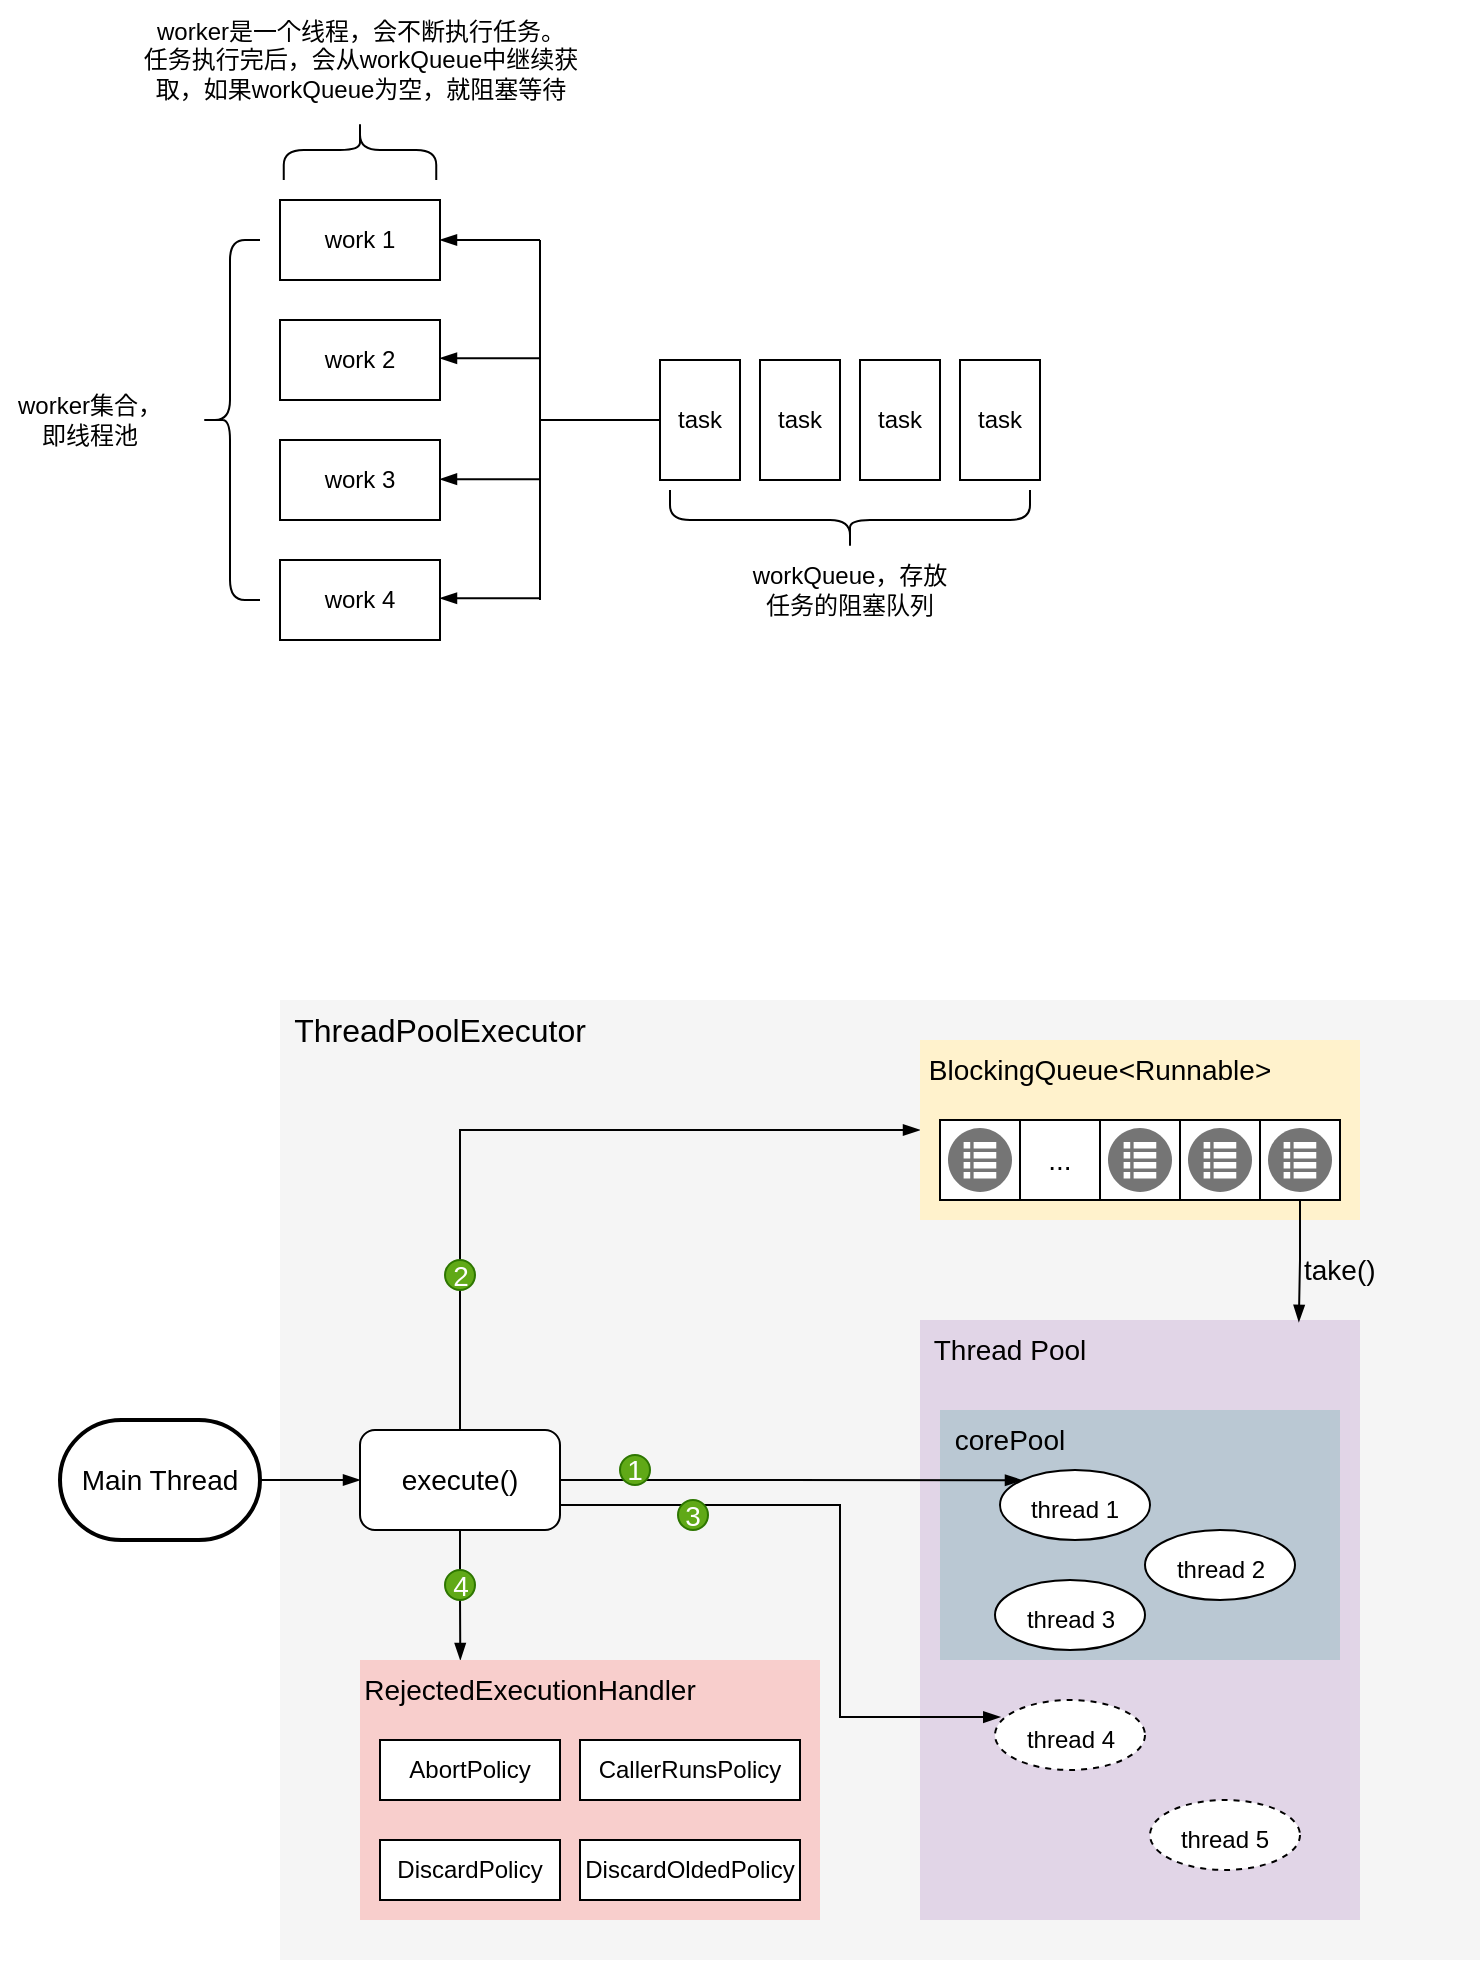 <mxfile version="20.1.1" type="github">
  <diagram id="XIDQJYdYmwVAsooqswqh" name="Page-1">
    <mxGraphModel dx="1261" dy="788" grid="1" gridSize="10" guides="1" tooltips="1" connect="1" arrows="1" fold="1" page="1" pageScale="1" pageWidth="827" pageHeight="1169" math="0" shadow="0">
      <root>
        <mxCell id="0" />
        <mxCell id="1" parent="0" />
        <mxCell id="QniNfG86rQvx6eTEdX7I-1" value="work 1" style="rounded=0;whiteSpace=wrap;html=1;" parent="1" vertex="1">
          <mxGeometry x="200" y="120" width="80" height="40" as="geometry" />
        </mxCell>
        <mxCell id="QniNfG86rQvx6eTEdX7I-2" value="work 2" style="rounded=0;whiteSpace=wrap;html=1;" parent="1" vertex="1">
          <mxGeometry x="200" y="180" width="80" height="40" as="geometry" />
        </mxCell>
        <mxCell id="QniNfG86rQvx6eTEdX7I-3" value="work 3" style="rounded=0;whiteSpace=wrap;html=1;" parent="1" vertex="1">
          <mxGeometry x="200" y="240" width="80" height="40" as="geometry" />
        </mxCell>
        <mxCell id="QniNfG86rQvx6eTEdX7I-4" value="work 4" style="rounded=0;whiteSpace=wrap;html=1;" parent="1" vertex="1">
          <mxGeometry x="200" y="300" width="80" height="40" as="geometry" />
        </mxCell>
        <mxCell id="QniNfG86rQvx6eTEdX7I-5" value="" style="shape=curlyBracket;whiteSpace=wrap;html=1;rounded=1;" parent="1" vertex="1">
          <mxGeometry x="160" y="140" width="30" height="180" as="geometry" />
        </mxCell>
        <mxCell id="QniNfG86rQvx6eTEdX7I-6" value="" style="shape=curlyBracket;whiteSpace=wrap;html=1;rounded=1;rotation=90;size=0.5;" parent="1" vertex="1">
          <mxGeometry x="225" y="56.88" width="30" height="76.25" as="geometry" />
        </mxCell>
        <mxCell id="QniNfG86rQvx6eTEdX7I-7" value="task" style="rounded=0;whiteSpace=wrap;html=1;" parent="1" vertex="1">
          <mxGeometry x="390" y="200" width="40" height="60" as="geometry" />
        </mxCell>
        <mxCell id="QniNfG86rQvx6eTEdX7I-10" value="task" style="rounded=0;whiteSpace=wrap;html=1;" parent="1" vertex="1">
          <mxGeometry x="440" y="200" width="40" height="60" as="geometry" />
        </mxCell>
        <mxCell id="QniNfG86rQvx6eTEdX7I-11" value="task" style="rounded=0;whiteSpace=wrap;html=1;" parent="1" vertex="1">
          <mxGeometry x="490" y="200" width="40" height="60" as="geometry" />
        </mxCell>
        <mxCell id="QniNfG86rQvx6eTEdX7I-12" value="task" style="rounded=0;whiteSpace=wrap;html=1;" parent="1" vertex="1">
          <mxGeometry x="540" y="200" width="40" height="60" as="geometry" />
        </mxCell>
        <mxCell id="QniNfG86rQvx6eTEdX7I-13" value="" style="shape=curlyBracket;whiteSpace=wrap;html=1;rounded=1;rotation=-90;" parent="1" vertex="1">
          <mxGeometry x="470" y="190" width="30" height="180" as="geometry" />
        </mxCell>
        <mxCell id="QniNfG86rQvx6eTEdX7I-14" value="worker是一个线程，会不断执行任务。&lt;br&gt;任务执行完后，会从workQueue中继续获取，如果workQueue为空，就阻塞等待" style="text;html=1;strokeColor=none;fillColor=none;align=center;verticalAlign=middle;whiteSpace=wrap;rounded=0;" parent="1" vertex="1">
          <mxGeometry x="127.5" y="20" width="225" height="60" as="geometry" />
        </mxCell>
        <mxCell id="QniNfG86rQvx6eTEdX7I-15" value="worker集合，&lt;br&gt;即线程池" style="text;html=1;strokeColor=none;fillColor=none;align=center;verticalAlign=middle;whiteSpace=wrap;rounded=0;" parent="1" vertex="1">
          <mxGeometry x="60" y="215" width="90" height="30" as="geometry" />
        </mxCell>
        <mxCell id="QniNfG86rQvx6eTEdX7I-16" value="workQueue，存放任务的阻塞队列" style="text;html=1;strokeColor=none;fillColor=none;align=center;verticalAlign=middle;whiteSpace=wrap;rounded=0;" parent="1" vertex="1">
          <mxGeometry x="435" y="300" width="100" height="30" as="geometry" />
        </mxCell>
        <mxCell id="QniNfG86rQvx6eTEdX7I-18" value="" style="endArrow=blockThin;html=1;rounded=0;entryX=1;entryY=0.5;entryDx=0;entryDy=0;endFill=1;" parent="1" target="QniNfG86rQvx6eTEdX7I-1" edge="1">
          <mxGeometry width="50" height="50" relative="1" as="geometry">
            <mxPoint x="330" y="140" as="sourcePoint" />
            <mxPoint x="470" y="160" as="targetPoint" />
          </mxGeometry>
        </mxCell>
        <mxCell id="QniNfG86rQvx6eTEdX7I-19" value="" style="endArrow=blockThin;html=1;rounded=0;entryX=1;entryY=0.5;entryDx=0;entryDy=0;endFill=1;" parent="1" edge="1">
          <mxGeometry width="50" height="50" relative="1" as="geometry">
            <mxPoint x="330" y="199.13" as="sourcePoint" />
            <mxPoint x="280" y="199.13" as="targetPoint" />
          </mxGeometry>
        </mxCell>
        <mxCell id="QniNfG86rQvx6eTEdX7I-20" value="" style="endArrow=blockThin;html=1;rounded=0;entryX=1;entryY=0.5;entryDx=0;entryDy=0;endFill=1;" parent="1" edge="1">
          <mxGeometry width="50" height="50" relative="1" as="geometry">
            <mxPoint x="330" y="259.57" as="sourcePoint" />
            <mxPoint x="280" y="259.57" as="targetPoint" />
          </mxGeometry>
        </mxCell>
        <mxCell id="QniNfG86rQvx6eTEdX7I-21" value="" style="endArrow=blockThin;html=1;rounded=0;entryX=1;entryY=0.5;entryDx=0;entryDy=0;endFill=1;" parent="1" edge="1">
          <mxGeometry width="50" height="50" relative="1" as="geometry">
            <mxPoint x="330" y="319.13" as="sourcePoint" />
            <mxPoint x="280" y="319.13" as="targetPoint" />
          </mxGeometry>
        </mxCell>
        <mxCell id="QniNfG86rQvx6eTEdX7I-22" value="" style="endArrow=none;html=1;rounded=0;" parent="1" edge="1">
          <mxGeometry width="50" height="50" relative="1" as="geometry">
            <mxPoint x="330" y="320" as="sourcePoint" />
            <mxPoint x="330" y="140" as="targetPoint" />
          </mxGeometry>
        </mxCell>
        <mxCell id="QniNfG86rQvx6eTEdX7I-23" value="" style="endArrow=none;html=1;rounded=0;entryX=0;entryY=0.5;entryDx=0;entryDy=0;" parent="1" target="QniNfG86rQvx6eTEdX7I-7" edge="1">
          <mxGeometry width="50" height="50" relative="1" as="geometry">
            <mxPoint x="330" y="230" as="sourcePoint" />
            <mxPoint x="470" y="160" as="targetPoint" />
          </mxGeometry>
        </mxCell>
        <mxCell id="AW1LEWpmzd-rb1zfkhtk-1" value="" style="rounded=0;whiteSpace=wrap;html=1;fillColor=#f5f5f5;strokeColor=none;fontColor=#333333;" vertex="1" parent="1">
          <mxGeometry x="200" y="520" width="600" height="480" as="geometry" />
        </mxCell>
        <mxCell id="AW1LEWpmzd-rb1zfkhtk-39" style="edgeStyle=orthogonalEdgeStyle;rounded=0;orthogonalLoop=1;jettySize=auto;html=1;exitX=0.5;exitY=0;exitDx=0;exitDy=0;fontSize=14;endArrow=blockThin;endFill=1;entryX=0;entryY=0.5;entryDx=0;entryDy=0;" edge="1" parent="1" source="AW1LEWpmzd-rb1zfkhtk-2" target="AW1LEWpmzd-rb1zfkhtk-3">
          <mxGeometry relative="1" as="geometry" />
        </mxCell>
        <mxCell id="AW1LEWpmzd-rb1zfkhtk-40" style="edgeStyle=orthogonalEdgeStyle;rounded=0;orthogonalLoop=1;jettySize=auto;html=1;exitX=0.5;exitY=1;exitDx=0;exitDy=0;entryX=0.295;entryY=0;entryDx=0;entryDy=0;entryPerimeter=0;fontSize=14;endArrow=blockThin;endFill=1;" edge="1" parent="1" source="AW1LEWpmzd-rb1zfkhtk-2" target="AW1LEWpmzd-rb1zfkhtk-30">
          <mxGeometry relative="1" as="geometry" />
        </mxCell>
        <mxCell id="AW1LEWpmzd-rb1zfkhtk-2" value="&lt;font style=&quot;font-size: 14px;&quot;&gt;execute()&lt;/font&gt;" style="rounded=1;whiteSpace=wrap;html=1;" vertex="1" parent="1">
          <mxGeometry x="240" y="735" width="100" height="50" as="geometry" />
        </mxCell>
        <mxCell id="AW1LEWpmzd-rb1zfkhtk-3" value="" style="rounded=0;whiteSpace=wrap;html=1;fontSize=14;fillColor=#fff2cc;strokeColor=none;" vertex="1" parent="1">
          <mxGeometry x="520" y="540" width="220" height="90" as="geometry" />
        </mxCell>
        <mxCell id="AW1LEWpmzd-rb1zfkhtk-4" value="" style="rounded=0;whiteSpace=wrap;html=1;fontSize=14;" vertex="1" parent="1">
          <mxGeometry x="530" y="580" width="40" height="40" as="geometry" />
        </mxCell>
        <mxCell id="AW1LEWpmzd-rb1zfkhtk-5" value="" style="rounded=0;whiteSpace=wrap;html=1;fontSize=14;" vertex="1" parent="1">
          <mxGeometry x="570" y="580" width="40" height="40" as="geometry" />
        </mxCell>
        <mxCell id="AW1LEWpmzd-rb1zfkhtk-6" value="" style="rounded=0;whiteSpace=wrap;html=1;fontSize=14;" vertex="1" parent="1">
          <mxGeometry x="610" y="580" width="40" height="40" as="geometry" />
        </mxCell>
        <mxCell id="AW1LEWpmzd-rb1zfkhtk-7" value="" style="rounded=0;whiteSpace=wrap;html=1;fontSize=14;" vertex="1" parent="1">
          <mxGeometry x="650" y="580" width="40" height="40" as="geometry" />
        </mxCell>
        <mxCell id="AW1LEWpmzd-rb1zfkhtk-8" value="" style="rounded=0;whiteSpace=wrap;html=1;fontSize=14;" vertex="1" parent="1">
          <mxGeometry x="690" y="580" width="40" height="40" as="geometry" />
        </mxCell>
        <mxCell id="AW1LEWpmzd-rb1zfkhtk-11" value="" style="sketch=0;dashed=0;connectable=0;html=1;fillColor=#757575;strokeColor=none;shape=mxgraph.gcp2.task_queues;part=1;labelPosition=right;verticalLabelPosition=middle;align=left;verticalAlign=middle;spacingLeft=5;fontSize=12;" vertex="1" parent="1">
          <mxGeometry x="534" y="584" width="32" height="32" as="geometry" />
        </mxCell>
        <mxCell id="AW1LEWpmzd-rb1zfkhtk-13" value="" style="sketch=0;dashed=0;connectable=0;html=1;fillColor=#757575;strokeColor=none;shape=mxgraph.gcp2.task_queues;part=1;labelPosition=right;verticalLabelPosition=middle;align=left;verticalAlign=middle;spacingLeft=5;fontSize=12;" vertex="1" parent="1">
          <mxGeometry x="654" y="584" width="32" height="32" as="geometry" />
        </mxCell>
        <mxCell id="AW1LEWpmzd-rb1zfkhtk-14" value="" style="sketch=0;dashed=0;connectable=0;html=1;fillColor=#757575;strokeColor=none;shape=mxgraph.gcp2.task_queues;part=1;labelPosition=right;verticalLabelPosition=middle;align=left;verticalAlign=middle;spacingLeft=5;fontSize=12;" vertex="1" parent="1">
          <mxGeometry x="694" y="584" width="32" height="32" as="geometry" />
        </mxCell>
        <mxCell id="AW1LEWpmzd-rb1zfkhtk-15" value="" style="sketch=0;dashed=0;connectable=0;html=1;fillColor=#757575;strokeColor=none;shape=mxgraph.gcp2.task_queues;part=1;labelPosition=right;verticalLabelPosition=middle;align=left;verticalAlign=middle;spacingLeft=5;fontSize=12;" vertex="1" parent="1">
          <mxGeometry x="614" y="584" width="32" height="32" as="geometry" />
        </mxCell>
        <mxCell id="AW1LEWpmzd-rb1zfkhtk-16" value="..." style="text;html=1;strokeColor=none;fillColor=none;align=center;verticalAlign=middle;whiteSpace=wrap;rounded=0;fontSize=14;" vertex="1" parent="1">
          <mxGeometry x="575" y="585" width="30" height="30" as="geometry" />
        </mxCell>
        <mxCell id="AW1LEWpmzd-rb1zfkhtk-17" value="BlockingQueue&amp;lt;Runnable&amp;gt;" style="text;html=1;strokeColor=none;fillColor=none;align=center;verticalAlign=middle;whiteSpace=wrap;rounded=0;fontSize=14;" vertex="1" parent="1">
          <mxGeometry x="520" y="540" width="180" height="30" as="geometry" />
        </mxCell>
        <mxCell id="AW1LEWpmzd-rb1zfkhtk-18" value="" style="rounded=0;whiteSpace=wrap;html=1;fontSize=14;fillColor=#e1d5e7;strokeColor=none;" vertex="1" parent="1">
          <mxGeometry x="520" y="680" width="220" height="300" as="geometry" />
        </mxCell>
        <mxCell id="AW1LEWpmzd-rb1zfkhtk-19" value="Thread Pool" style="text;html=1;strokeColor=none;fillColor=none;align=center;verticalAlign=middle;whiteSpace=wrap;rounded=0;fontSize=14;" vertex="1" parent="1">
          <mxGeometry x="520" y="680" width="90" height="30" as="geometry" />
        </mxCell>
        <mxCell id="AW1LEWpmzd-rb1zfkhtk-20" value="" style="rounded=0;whiteSpace=wrap;html=1;fontSize=14;strokeColor=none;fillColor=#bac8d3;" vertex="1" parent="1">
          <mxGeometry x="530" y="725" width="200" height="125" as="geometry" />
        </mxCell>
        <mxCell id="AW1LEWpmzd-rb1zfkhtk-21" value="corePool" style="text;html=1;strokeColor=none;fillColor=none;align=center;verticalAlign=middle;whiteSpace=wrap;rounded=0;fontSize=14;" vertex="1" parent="1">
          <mxGeometry x="530" y="725" width="70" height="30" as="geometry" />
        </mxCell>
        <mxCell id="AW1LEWpmzd-rb1zfkhtk-22" value="" style="rounded=0;whiteSpace=wrap;html=1;fontSize=14;fillColor=#f8cecc;strokeColor=none;" vertex="1" parent="1">
          <mxGeometry x="240" y="850" width="230" height="130" as="geometry" />
        </mxCell>
        <mxCell id="AW1LEWpmzd-rb1zfkhtk-23" value="&lt;font style=&quot;font-size: 16px;&quot;&gt;ThreadPoolExecutor&lt;/font&gt;" style="text;html=1;strokeColor=none;fillColor=none;align=center;verticalAlign=middle;whiteSpace=wrap;rounded=0;fontSize=14;" vertex="1" parent="1">
          <mxGeometry x="200" y="520" width="160" height="30" as="geometry" />
        </mxCell>
        <mxCell id="AW1LEWpmzd-rb1zfkhtk-25" value="&lt;font style=&quot;font-size: 12px;&quot;&gt;thread 1&lt;/font&gt;" style="ellipse;whiteSpace=wrap;html=1;fontSize=16;" vertex="1" parent="1">
          <mxGeometry x="560" y="755" width="75" height="35" as="geometry" />
        </mxCell>
        <mxCell id="AW1LEWpmzd-rb1zfkhtk-26" value="&lt;font style=&quot;font-size: 12px;&quot;&gt;thread 2&lt;/font&gt;" style="ellipse;whiteSpace=wrap;html=1;fontSize=16;" vertex="1" parent="1">
          <mxGeometry x="632.5" y="785" width="75" height="35" as="geometry" />
        </mxCell>
        <mxCell id="AW1LEWpmzd-rb1zfkhtk-27" value="&lt;font style=&quot;font-size: 12px;&quot;&gt;thread 3&lt;/font&gt;" style="ellipse;whiteSpace=wrap;html=1;fontSize=16;" vertex="1" parent="1">
          <mxGeometry x="557.5" y="810" width="75" height="35" as="geometry" />
        </mxCell>
        <mxCell id="AW1LEWpmzd-rb1zfkhtk-28" value="&lt;font style=&quot;font-size: 12px;&quot;&gt;thread 4&lt;/font&gt;" style="ellipse;whiteSpace=wrap;html=1;fontSize=16;dashed=1;" vertex="1" parent="1">
          <mxGeometry x="557.5" y="870" width="75" height="35" as="geometry" />
        </mxCell>
        <mxCell id="AW1LEWpmzd-rb1zfkhtk-29" value="&lt;font style=&quot;font-size: 12px;&quot;&gt;thread 5&lt;/font&gt;" style="ellipse;whiteSpace=wrap;html=1;fontSize=16;dashed=1;" vertex="1" parent="1">
          <mxGeometry x="635" y="920" width="75" height="35" as="geometry" />
        </mxCell>
        <mxCell id="AW1LEWpmzd-rb1zfkhtk-30" value="RejectedExecutionHandler" style="text;html=1;strokeColor=none;fillColor=none;align=center;verticalAlign=middle;whiteSpace=wrap;rounded=0;fontSize=14;" vertex="1" parent="1">
          <mxGeometry x="240" y="850" width="170" height="30" as="geometry" />
        </mxCell>
        <mxCell id="AW1LEWpmzd-rb1zfkhtk-31" value="AbortPolicy" style="rounded=0;whiteSpace=wrap;html=1;fontSize=12;" vertex="1" parent="1">
          <mxGeometry x="250" y="890" width="90" height="30" as="geometry" />
        </mxCell>
        <mxCell id="AW1LEWpmzd-rb1zfkhtk-32" value="CallerRunsPolicy" style="rounded=0;whiteSpace=wrap;html=1;fontSize=12;" vertex="1" parent="1">
          <mxGeometry x="350" y="890" width="110" height="30" as="geometry" />
        </mxCell>
        <mxCell id="AW1LEWpmzd-rb1zfkhtk-33" value="DiscardPolicy" style="rounded=0;whiteSpace=wrap;html=1;fontSize=12;" vertex="1" parent="1">
          <mxGeometry x="250" y="940" width="90" height="30" as="geometry" />
        </mxCell>
        <mxCell id="AW1LEWpmzd-rb1zfkhtk-34" value="DiscardOldedPolicy" style="rounded=0;whiteSpace=wrap;html=1;fontSize=12;" vertex="1" parent="1">
          <mxGeometry x="350" y="940" width="110" height="30" as="geometry" />
        </mxCell>
        <mxCell id="AW1LEWpmzd-rb1zfkhtk-37" style="edgeStyle=orthogonalEdgeStyle;rounded=0;orthogonalLoop=1;jettySize=auto;html=1;exitX=1;exitY=0.5;exitDx=0;exitDy=0;exitPerimeter=0;entryX=0;entryY=0.5;entryDx=0;entryDy=0;fontSize=14;endArrow=blockThin;endFill=1;" edge="1" parent="1" source="AW1LEWpmzd-rb1zfkhtk-35" target="AW1LEWpmzd-rb1zfkhtk-2">
          <mxGeometry relative="1" as="geometry" />
        </mxCell>
        <mxCell id="AW1LEWpmzd-rb1zfkhtk-35" value="&lt;font style=&quot;font-size: 14px;&quot;&gt;Main Thread&lt;/font&gt;" style="strokeWidth=2;html=1;shape=mxgraph.flowchart.terminator;whiteSpace=wrap;fontSize=12;" vertex="1" parent="1">
          <mxGeometry x="90" y="730" width="100" height="60" as="geometry" />
        </mxCell>
        <mxCell id="AW1LEWpmzd-rb1zfkhtk-42" style="edgeStyle=orthogonalEdgeStyle;rounded=0;orthogonalLoop=1;jettySize=auto;html=1;exitX=1;exitY=0.75;exitDx=0;exitDy=0;entryX=0.035;entryY=0.244;entryDx=0;entryDy=0;entryPerimeter=0;fontSize=14;endArrow=blockThin;endFill=1;" edge="1" parent="1" source="AW1LEWpmzd-rb1zfkhtk-2" target="AW1LEWpmzd-rb1zfkhtk-28">
          <mxGeometry relative="1" as="geometry">
            <Array as="points">
              <mxPoint x="480" y="773" />
              <mxPoint x="480" y="879" />
            </Array>
          </mxGeometry>
        </mxCell>
        <mxCell id="AW1LEWpmzd-rb1zfkhtk-41" style="edgeStyle=orthogonalEdgeStyle;rounded=0;orthogonalLoop=1;jettySize=auto;html=1;exitX=1;exitY=0.5;exitDx=0;exitDy=0;entryX=0;entryY=0;entryDx=0;entryDy=0;fontSize=14;endArrow=blockThin;endFill=1;" edge="1" parent="1" source="AW1LEWpmzd-rb1zfkhtk-2" target="AW1LEWpmzd-rb1zfkhtk-25">
          <mxGeometry relative="1" as="geometry" />
        </mxCell>
        <mxCell id="AW1LEWpmzd-rb1zfkhtk-48" style="edgeStyle=orthogonalEdgeStyle;rounded=0;orthogonalLoop=1;jettySize=auto;html=1;exitX=0.5;exitY=1;exitDx=0;exitDy=0;fontSize=14;endArrow=blockThin;endFill=1;entryX=0.861;entryY=0.003;entryDx=0;entryDy=0;entryPerimeter=0;" edge="1" parent="1" source="AW1LEWpmzd-rb1zfkhtk-8" target="AW1LEWpmzd-rb1zfkhtk-18">
          <mxGeometry relative="1" as="geometry" />
        </mxCell>
        <mxCell id="AW1LEWpmzd-rb1zfkhtk-50" value="take()" style="text;whiteSpace=wrap;html=1;fontSize=14;" vertex="1" parent="1">
          <mxGeometry x="710" y="640" width="60" height="20" as="geometry" />
        </mxCell>
        <mxCell id="AW1LEWpmzd-rb1zfkhtk-51" value="1" style="ellipse;whiteSpace=wrap;html=1;aspect=fixed;fontSize=14;fillColor=#60a917;strokeColor=#2D7600;fontColor=#ffffff;" vertex="1" parent="1">
          <mxGeometry x="370" y="747.5" width="15" height="15" as="geometry" />
        </mxCell>
        <mxCell id="AW1LEWpmzd-rb1zfkhtk-53" value="3" style="ellipse;whiteSpace=wrap;html=1;aspect=fixed;fontSize=14;fillColor=#60a917;strokeColor=#2D7600;fontColor=#ffffff;" vertex="1" parent="1">
          <mxGeometry x="399" y="770" width="15" height="15" as="geometry" />
        </mxCell>
        <mxCell id="AW1LEWpmzd-rb1zfkhtk-55" value="2" style="ellipse;whiteSpace=wrap;html=1;aspect=fixed;fontSize=14;fillColor=#60a917;strokeColor=#2D7600;fontColor=#ffffff;" vertex="1" parent="1">
          <mxGeometry x="282.5" y="650" width="15" height="15" as="geometry" />
        </mxCell>
        <mxCell id="AW1LEWpmzd-rb1zfkhtk-56" value="4" style="ellipse;whiteSpace=wrap;html=1;aspect=fixed;fontSize=14;fillColor=#60a917;strokeColor=#2D7600;fontColor=#ffffff;" vertex="1" parent="1">
          <mxGeometry x="282.5" y="805" width="15" height="15" as="geometry" />
        </mxCell>
      </root>
    </mxGraphModel>
  </diagram>
</mxfile>
